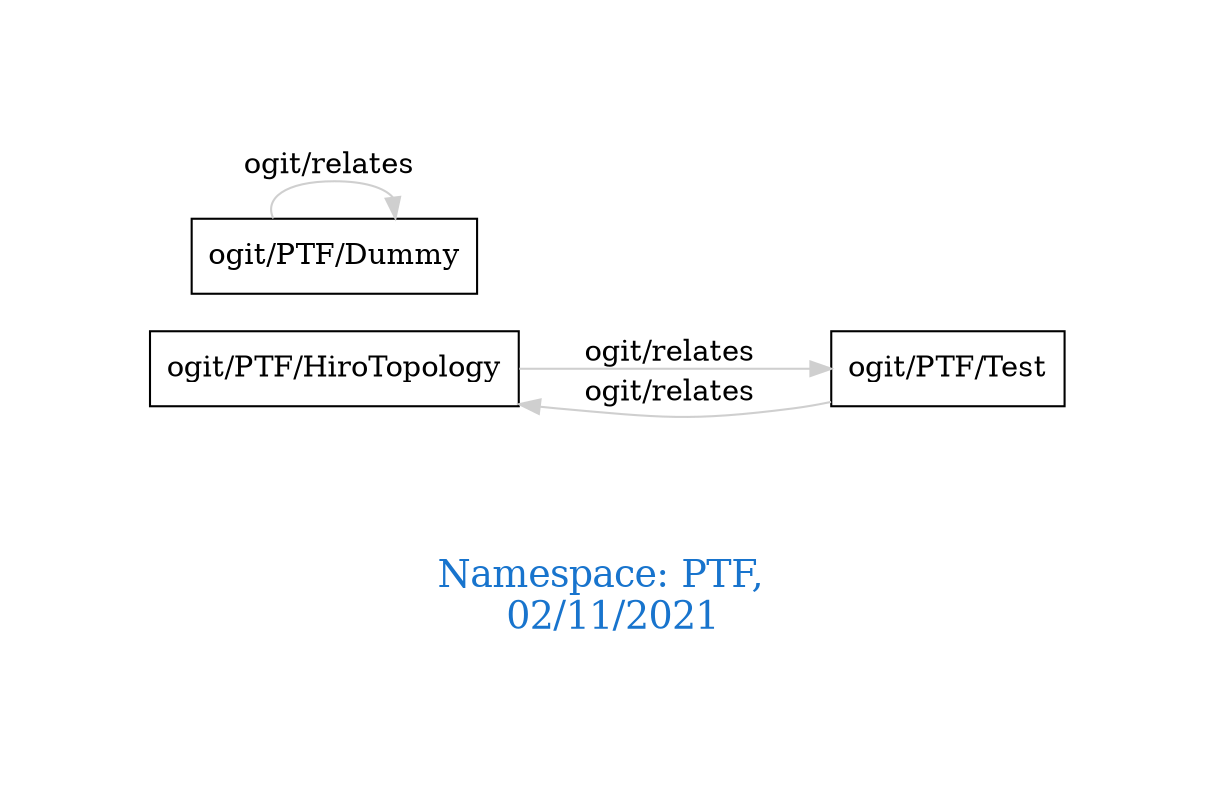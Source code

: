 digraph OGIT_ontology {
 graph [ rankdir= LR,pad=1 
fontsize = 18,
fontcolor= dodgerblue3,label = "\n\n\nNamespace: PTF, \n 02/11/2021"];
node[shape=polygon];
edge [  color="gray81"];

   "ogit/PTF/HiroTopology" -> "ogit/PTF/Test" [label="   ogit/relates    "];
   "ogit/PTF/Test" -> "ogit/PTF/HiroTopology" [label="   ogit/relates    "];
   "ogit/PTF/Dummy" -> "ogit/PTF/Dummy" [label="   ogit/relates    "];
}
